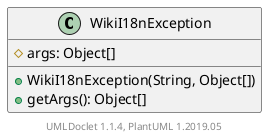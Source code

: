 @startuml

    class WikiI18nException [[WikiI18nException.html]] {
        #args: Object[]
        +WikiI18nException(String, Object[])
        +getArgs(): Object[]
    }


    center footer UMLDoclet 1.1.4, PlantUML 1.2019.05
@enduml

